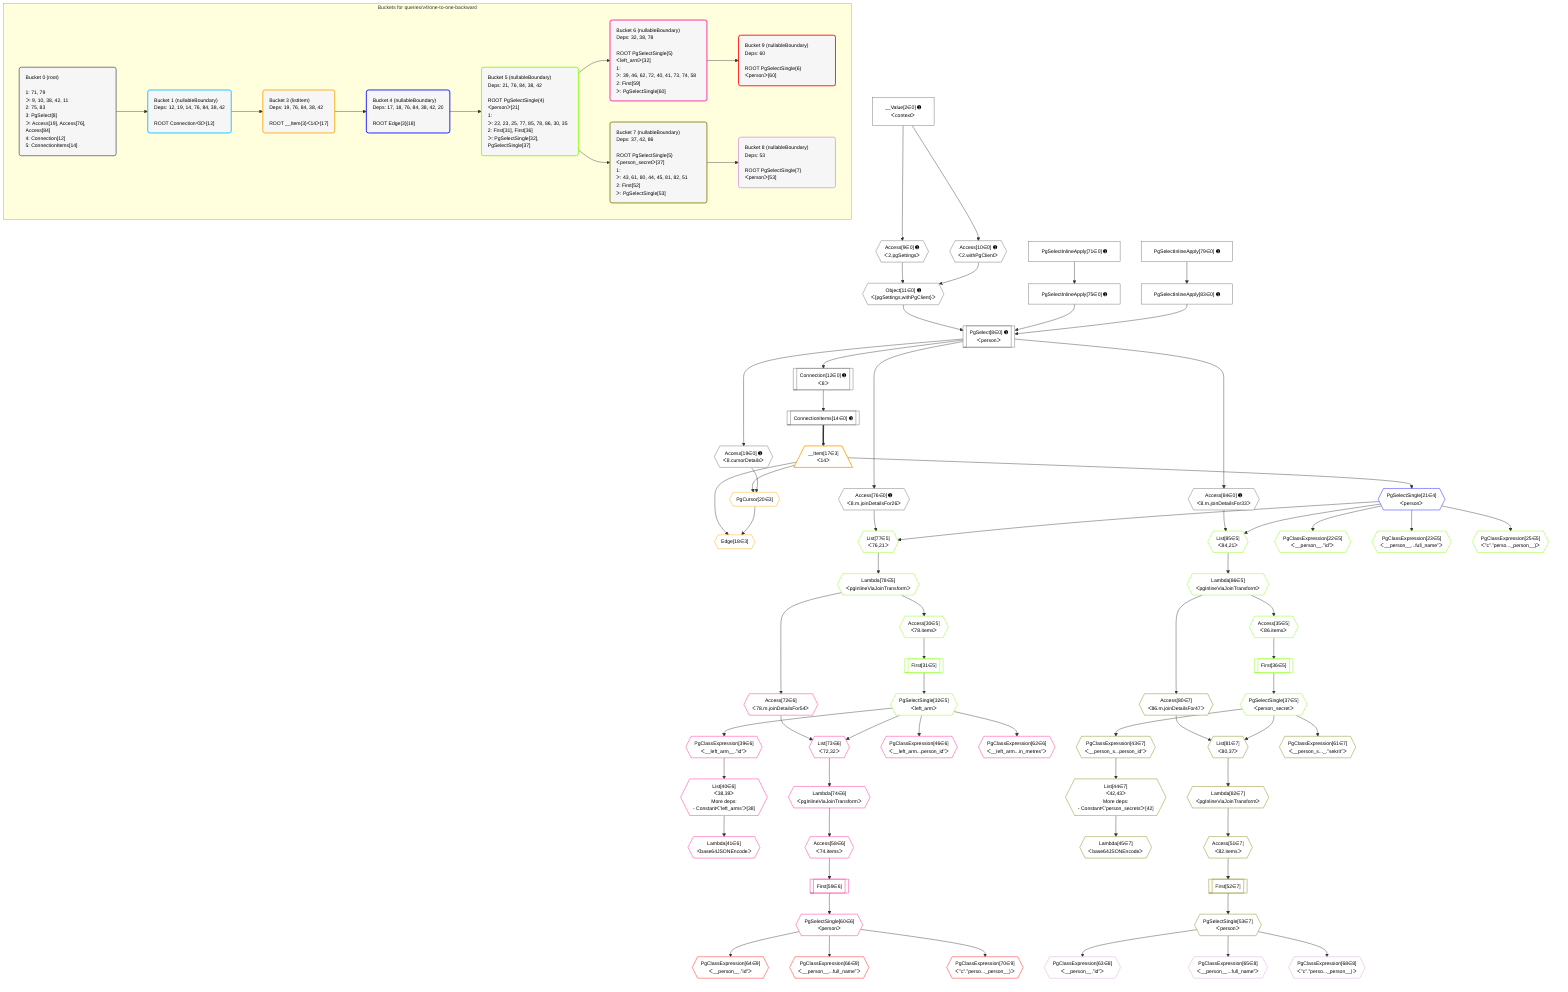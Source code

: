 %%{init: {'themeVariables': { 'fontSize': '12px'}}}%%
graph TD
    classDef path fill:#eee,stroke:#000,color:#000
    classDef plan fill:#fff,stroke-width:1px,color:#000
    classDef itemplan fill:#fff,stroke-width:2px,color:#000
    classDef unbatchedplan fill:#dff,stroke-width:1px,color:#000
    classDef sideeffectplan fill:#fcc,stroke-width:2px,color:#000
    classDef bucket fill:#f6f6f6,color:#000,stroke-width:2px,text-align:left

    subgraph "Buckets for queries/v4/one-to-one-backward"
    Bucket0("Bucket 0 (root)<br /><br />1: 71, 79<br />ᐳ: 9, 10, 38, 42, 11<br />2: 75, 83<br />3: PgSelect[8]<br />ᐳ: Access[19], Access[76], Access[84]<br />4: Connection[12]<br />5: ConnectionItems[14]"):::bucket
    Bucket1("Bucket 1 (nullableBoundary)<br />Deps: 12, 19, 14, 76, 84, 38, 42<br /><br />ROOT Connectionᐸ8ᐳ[12]"):::bucket
    Bucket3("Bucket 3 (listItem)<br />Deps: 19, 76, 84, 38, 42<br /><br />ROOT __Item{3}ᐸ14ᐳ[17]"):::bucket
    Bucket4("Bucket 4 (nullableBoundary)<br />Deps: 17, 18, 76, 84, 38, 42, 20<br /><br />ROOT Edge{3}[18]"):::bucket
    Bucket5("Bucket 5 (nullableBoundary)<br />Deps: 21, 76, 84, 38, 42<br /><br />ROOT PgSelectSingle{4}ᐸpersonᐳ[21]<br />1: <br />ᐳ: 22, 23, 25, 77, 85, 78, 86, 30, 35<br />2: First[31], First[36]<br />ᐳ: PgSelectSingle[32], PgSelectSingle[37]"):::bucket
    Bucket6("Bucket 6 (nullableBoundary)<br />Deps: 32, 38, 78<br /><br />ROOT PgSelectSingle{5}ᐸleft_armᐳ[32]<br />1: <br />ᐳ: 39, 46, 62, 72, 40, 41, 73, 74, 58<br />2: First[59]<br />ᐳ: PgSelectSingle[60]"):::bucket
    Bucket7("Bucket 7 (nullableBoundary)<br />Deps: 37, 42, 86<br /><br />ROOT PgSelectSingle{5}ᐸperson_secretᐳ[37]<br />1: <br />ᐳ: 43, 61, 80, 44, 45, 81, 82, 51<br />2: First[52]<br />ᐳ: PgSelectSingle[53]"):::bucket
    Bucket8("Bucket 8 (nullableBoundary)<br />Deps: 53<br /><br />ROOT PgSelectSingle{7}ᐸpersonᐳ[53]"):::bucket
    Bucket9("Bucket 9 (nullableBoundary)<br />Deps: 60<br /><br />ROOT PgSelectSingle{6}ᐸpersonᐳ[60]"):::bucket
    end
    Bucket0 --> Bucket1
    Bucket1 --> Bucket3
    Bucket3 --> Bucket4
    Bucket4 --> Bucket5
    Bucket5 --> Bucket6 & Bucket7
    Bucket6 --> Bucket9
    Bucket7 --> Bucket8

    %% plan dependencies
    PgSelect8[["PgSelect[8∈0] ➊<br />ᐸpersonᐳ"]]:::plan
    Object11{{"Object[11∈0] ➊<br />ᐸ{pgSettings,withPgClient}ᐳ"}}:::plan
    PgSelectInlineApply75["PgSelectInlineApply[75∈0] ➊"]:::plan
    PgSelectInlineApply83["PgSelectInlineApply[83∈0] ➊"]:::plan
    Object11 & PgSelectInlineApply75 & PgSelectInlineApply83 --> PgSelect8
    Access9{{"Access[9∈0] ➊<br />ᐸ2.pgSettingsᐳ"}}:::plan
    Access10{{"Access[10∈0] ➊<br />ᐸ2.withPgClientᐳ"}}:::plan
    Access9 & Access10 --> Object11
    __Value2["__Value[2∈0] ➊<br />ᐸcontextᐳ"]:::plan
    __Value2 --> Access9
    __Value2 --> Access10
    Connection12[["Connection[12∈0] ➊<br />ᐸ8ᐳ"]]:::plan
    PgSelect8 --> Connection12
    ConnectionItems14[["ConnectionItems[14∈0] ➊"]]:::plan
    Connection12 --> ConnectionItems14
    Access19{{"Access[19∈0] ➊<br />ᐸ8.cursorDetailsᐳ"}}:::plan
    PgSelect8 --> Access19
    PgSelectInlineApply71["PgSelectInlineApply[71∈0] ➊"]:::plan
    PgSelectInlineApply71 --> PgSelectInlineApply75
    Access76{{"Access[76∈0] ➊<br />ᐸ8.m.joinDetailsFor26ᐳ"}}:::plan
    PgSelect8 --> Access76
    PgSelectInlineApply79["PgSelectInlineApply[79∈0] ➊"]:::plan
    PgSelectInlineApply79 --> PgSelectInlineApply83
    Access84{{"Access[84∈0] ➊<br />ᐸ8.m.joinDetailsFor33ᐳ"}}:::plan
    PgSelect8 --> Access84
    Edge18{{"Edge[18∈3]"}}:::plan
    __Item17[/"__Item[17∈3]<br />ᐸ14ᐳ"\]:::itemplan
    PgCursor20{{"PgCursor[20∈3]"}}:::plan
    __Item17 & PgCursor20 --> Edge18
    __Item17 & Access19 --> PgCursor20
    ConnectionItems14 ==> __Item17
    PgSelectSingle21{{"PgSelectSingle[21∈4]<br />ᐸpersonᐳ"}}:::plan
    __Item17 --> PgSelectSingle21
    List77{{"List[77∈5]<br />ᐸ76,21ᐳ"}}:::plan
    Access76 & PgSelectSingle21 --> List77
    List85{{"List[85∈5]<br />ᐸ84,21ᐳ"}}:::plan
    Access84 & PgSelectSingle21 --> List85
    PgClassExpression22{{"PgClassExpression[22∈5]<br />ᐸ__person__.”id”ᐳ"}}:::plan
    PgSelectSingle21 --> PgClassExpression22
    PgClassExpression23{{"PgClassExpression[23∈5]<br />ᐸ__person__...full_name”ᐳ"}}:::plan
    PgSelectSingle21 --> PgClassExpression23
    PgClassExpression25{{"PgClassExpression[25∈5]<br />ᐸ”c”.”perso..._person__)ᐳ"}}:::plan
    PgSelectSingle21 --> PgClassExpression25
    Access30{{"Access[30∈5]<br />ᐸ78.itemsᐳ"}}:::plan
    Lambda78{{"Lambda[78∈5]<br />ᐸpgInlineViaJoinTransformᐳ"}}:::plan
    Lambda78 --> Access30
    First31[["First[31∈5]"]]:::plan
    Access30 --> First31
    PgSelectSingle32{{"PgSelectSingle[32∈5]<br />ᐸleft_armᐳ"}}:::plan
    First31 --> PgSelectSingle32
    Access35{{"Access[35∈5]<br />ᐸ86.itemsᐳ"}}:::plan
    Lambda86{{"Lambda[86∈5]<br />ᐸpgInlineViaJoinTransformᐳ"}}:::plan
    Lambda86 --> Access35
    First36[["First[36∈5]"]]:::plan
    Access35 --> First36
    PgSelectSingle37{{"PgSelectSingle[37∈5]<br />ᐸperson_secretᐳ"}}:::plan
    First36 --> PgSelectSingle37
    List77 --> Lambda78
    List85 --> Lambda86
    List40{{"List[40∈6]<br />ᐸ38,39ᐳ<br />More deps:<br />- Constantᐸ'left_arms'ᐳ[38]"}}:::plan
    PgClassExpression39{{"PgClassExpression[39∈6]<br />ᐸ__left_arm__.”id”ᐳ"}}:::plan
    PgClassExpression39 --> List40
    List73{{"List[73∈6]<br />ᐸ72,32ᐳ"}}:::plan
    Access72{{"Access[72∈6]<br />ᐸ78.m.joinDetailsFor54ᐳ"}}:::plan
    Access72 & PgSelectSingle32 --> List73
    PgSelectSingle32 --> PgClassExpression39
    Lambda41{{"Lambda[41∈6]<br />ᐸbase64JSONEncodeᐳ"}}:::plan
    List40 --> Lambda41
    PgClassExpression46{{"PgClassExpression[46∈6]<br />ᐸ__left_arm...person_id”ᐳ"}}:::plan
    PgSelectSingle32 --> PgClassExpression46
    Access58{{"Access[58∈6]<br />ᐸ74.itemsᐳ"}}:::plan
    Lambda74{{"Lambda[74∈6]<br />ᐸpgInlineViaJoinTransformᐳ"}}:::plan
    Lambda74 --> Access58
    First59[["First[59∈6]"]]:::plan
    Access58 --> First59
    PgSelectSingle60{{"PgSelectSingle[60∈6]<br />ᐸpersonᐳ"}}:::plan
    First59 --> PgSelectSingle60
    PgClassExpression62{{"PgClassExpression[62∈6]<br />ᐸ__left_arm...in_metres”ᐳ"}}:::plan
    PgSelectSingle32 --> PgClassExpression62
    Lambda78 --> Access72
    List73 --> Lambda74
    List44{{"List[44∈7]<br />ᐸ42,43ᐳ<br />More deps:<br />- Constantᐸ'person_secrets'ᐳ[42]"}}:::plan
    PgClassExpression43{{"PgClassExpression[43∈7]<br />ᐸ__person_s...person_id”ᐳ"}}:::plan
    PgClassExpression43 --> List44
    List81{{"List[81∈7]<br />ᐸ80,37ᐳ"}}:::plan
    Access80{{"Access[80∈7]<br />ᐸ86.m.joinDetailsFor47ᐳ"}}:::plan
    Access80 & PgSelectSingle37 --> List81
    PgSelectSingle37 --> PgClassExpression43
    Lambda45{{"Lambda[45∈7]<br />ᐸbase64JSONEncodeᐳ"}}:::plan
    List44 --> Lambda45
    Access51{{"Access[51∈7]<br />ᐸ82.itemsᐳ"}}:::plan
    Lambda82{{"Lambda[82∈7]<br />ᐸpgInlineViaJoinTransformᐳ"}}:::plan
    Lambda82 --> Access51
    First52[["First[52∈7]"]]:::plan
    Access51 --> First52
    PgSelectSingle53{{"PgSelectSingle[53∈7]<br />ᐸpersonᐳ"}}:::plan
    First52 --> PgSelectSingle53
    PgClassExpression61{{"PgClassExpression[61∈7]<br />ᐸ__person_s..._.”sekrit”ᐳ"}}:::plan
    PgSelectSingle37 --> PgClassExpression61
    Lambda86 --> Access80
    List81 --> Lambda82
    PgClassExpression63{{"PgClassExpression[63∈8]<br />ᐸ__person__.”id”ᐳ"}}:::plan
    PgSelectSingle53 --> PgClassExpression63
    PgClassExpression65{{"PgClassExpression[65∈8]<br />ᐸ__person__...full_name”ᐳ"}}:::plan
    PgSelectSingle53 --> PgClassExpression65
    PgClassExpression68{{"PgClassExpression[68∈8]<br />ᐸ”c”.”perso..._person__)ᐳ"}}:::plan
    PgSelectSingle53 --> PgClassExpression68
    PgClassExpression64{{"PgClassExpression[64∈9]<br />ᐸ__person__.”id”ᐳ"}}:::plan
    PgSelectSingle60 --> PgClassExpression64
    PgClassExpression66{{"PgClassExpression[66∈9]<br />ᐸ__person__...full_name”ᐳ"}}:::plan
    PgSelectSingle60 --> PgClassExpression66
    PgClassExpression70{{"PgClassExpression[70∈9]<br />ᐸ”c”.”perso..._person__)ᐳ"}}:::plan
    PgSelectSingle60 --> PgClassExpression70

    %% define steps
    classDef bucket0 stroke:#696969
    class Bucket0,__Value2,PgSelect8,Access9,Access10,Object11,Connection12,ConnectionItems14,Access19,PgSelectInlineApply71,PgSelectInlineApply75,Access76,PgSelectInlineApply79,PgSelectInlineApply83,Access84 bucket0
    classDef bucket1 stroke:#00bfff
    class Bucket1 bucket1
    classDef bucket3 stroke:#ffa500
    class Bucket3,__Item17,Edge18,PgCursor20 bucket3
    classDef bucket4 stroke:#0000ff
    class Bucket4,PgSelectSingle21 bucket4
    classDef bucket5 stroke:#7fff00
    class Bucket5,PgClassExpression22,PgClassExpression23,PgClassExpression25,Access30,First31,PgSelectSingle32,Access35,First36,PgSelectSingle37,List77,Lambda78,List85,Lambda86 bucket5
    classDef bucket6 stroke:#ff1493
    class Bucket6,PgClassExpression39,List40,Lambda41,PgClassExpression46,Access58,First59,PgSelectSingle60,PgClassExpression62,Access72,List73,Lambda74 bucket6
    classDef bucket7 stroke:#808000
    class Bucket7,PgClassExpression43,List44,Lambda45,Access51,First52,PgSelectSingle53,PgClassExpression61,Access80,List81,Lambda82 bucket7
    classDef bucket8 stroke:#dda0dd
    class Bucket8,PgClassExpression63,PgClassExpression65,PgClassExpression68 bucket8
    classDef bucket9 stroke:#ff0000
    class Bucket9,PgClassExpression64,PgClassExpression66,PgClassExpression70 bucket9